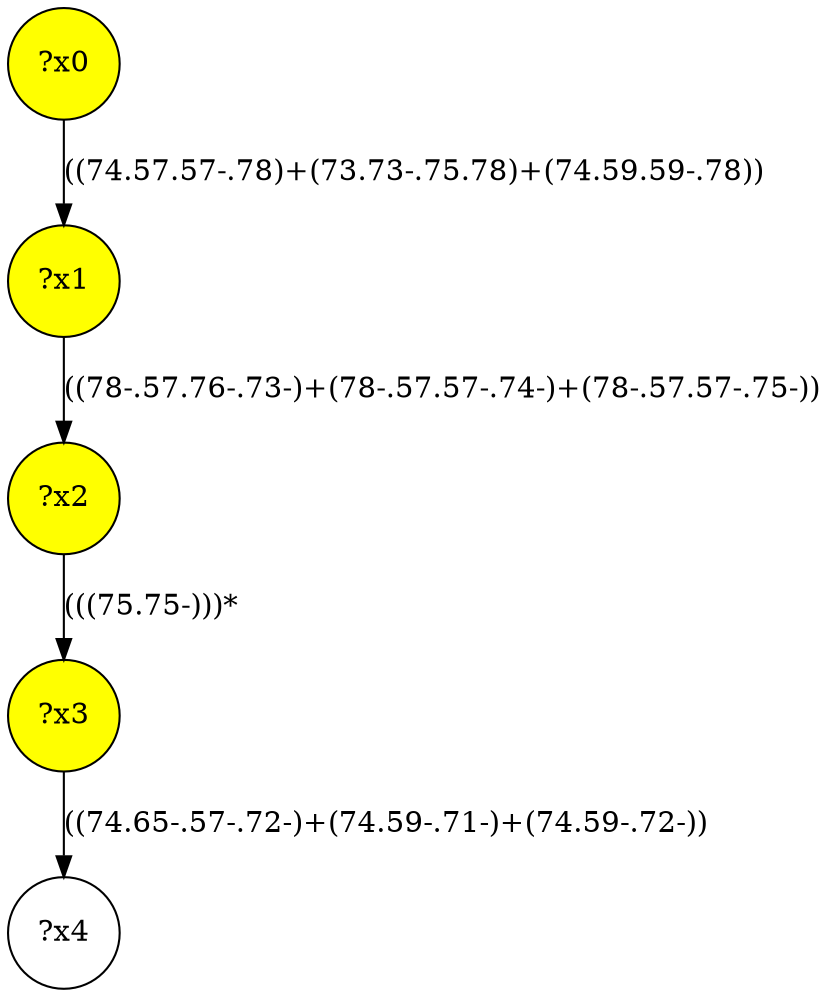 digraph g {
	x0 [fillcolor="yellow", style="filled," shape=circle, label="?x0"];
	x2 [fillcolor="yellow", style="filled," shape=circle, label="?x2"];
	x1 [fillcolor="yellow", style="filled," shape=circle, label="?x1"];
	x3 [fillcolor="yellow", style="filled," shape=circle, label="?x3"];
	x0 -> x1 [label="((74.57.57-.78)+(73.73-.75.78)+(74.59.59-.78))"];
	x1 -> x2 [label="((78-.57.76-.73-)+(78-.57.57-.74-)+(78-.57.57-.75-))"];
	x2 -> x3 [label="(((75.75-)))*"];
	x4 [shape=circle, label="?x4"];
	x3 -> x4 [label="((74.65-.57-.72-)+(74.59-.71-)+(74.59-.72-))"];
}
